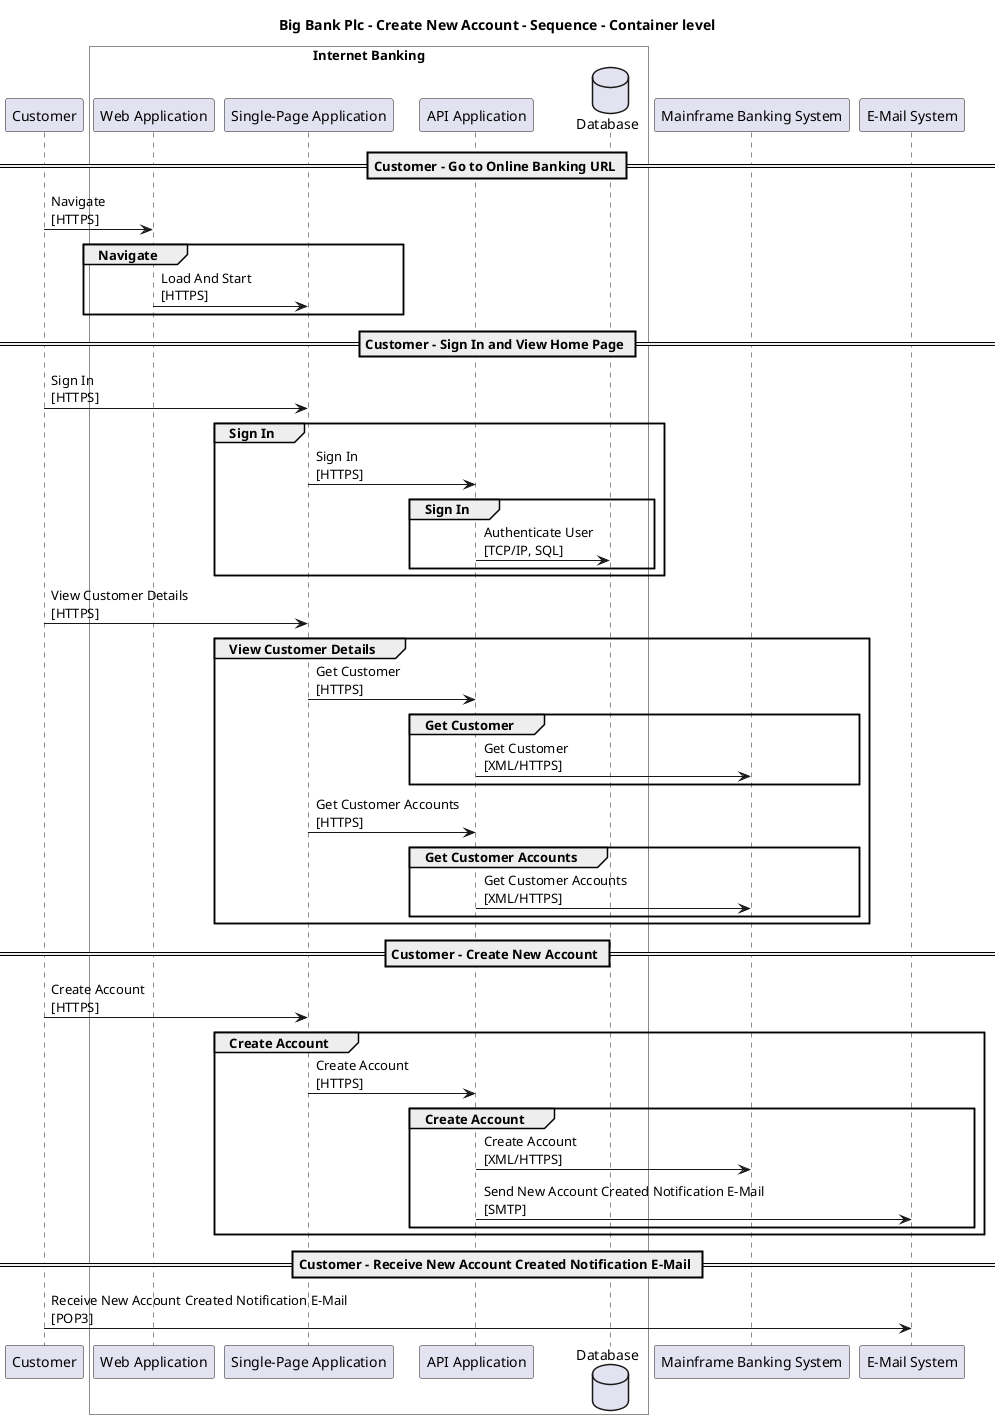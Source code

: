@startuml

title Big Bank Plc - Create New Account - Sequence - Container level

participant "Customer" as BigBankPlc.Actors.Customer

box "Internet Banking" #White
    participant "Web Application" as BigBankPlc.SoftwareSystems.InternetBanking.Containers.WebApplication
    participant "Single-Page Application" as BigBankPlc.SoftwareSystems.InternetBanking.Containers.SinglePageApp
    participant "API Application" as BigBankPlc.SoftwareSystems.InternetBanking.Containers.APIApplication
    database "Database" as BigBankPlc.SoftwareSystems.InternetBanking.Containers.Database
end box

participant "Mainframe Banking System" as BigBankPlc.SoftwareSystems.MainframeBankingSystem
participant "E-Mail System" as BigBankPlc.SoftwareSystems.EMailSystem

== Customer - Go to Online Banking URL ==
BigBankPlc.Actors.Customer -> BigBankPlc.SoftwareSystems.InternetBanking.Containers.WebApplication : Navigate\n[HTTPS]
group Navigate
BigBankPlc.SoftwareSystems.InternetBanking.Containers.WebApplication -> BigBankPlc.SoftwareSystems.InternetBanking.Containers.SinglePageApp : Load And Start\n[HTTPS]
end
== Customer - Sign In and View Home Page ==
BigBankPlc.Actors.Customer -> BigBankPlc.SoftwareSystems.InternetBanking.Containers.SinglePageApp : Sign In\n[HTTPS]
group Sign In
BigBankPlc.SoftwareSystems.InternetBanking.Containers.SinglePageApp -> BigBankPlc.SoftwareSystems.InternetBanking.Containers.APIApplication : Sign In\n[HTTPS]
group Sign In
BigBankPlc.SoftwareSystems.InternetBanking.Containers.APIApplication -> BigBankPlc.SoftwareSystems.InternetBanking.Containers.Database : Authenticate User\n[TCP/IP, SQL]
end
end
BigBankPlc.Actors.Customer -> BigBankPlc.SoftwareSystems.InternetBanking.Containers.SinglePageApp : View Customer Details\n[HTTPS]
group View Customer Details
BigBankPlc.SoftwareSystems.InternetBanking.Containers.SinglePageApp -> BigBankPlc.SoftwareSystems.InternetBanking.Containers.APIApplication : Get Customer\n[HTTPS]
group Get Customer
BigBankPlc.SoftwareSystems.InternetBanking.Containers.APIApplication -> BigBankPlc.SoftwareSystems.MainframeBankingSystem : Get Customer\n[XML/HTTPS]
end
BigBankPlc.SoftwareSystems.InternetBanking.Containers.SinglePageApp -> BigBankPlc.SoftwareSystems.InternetBanking.Containers.APIApplication : Get Customer Accounts\n[HTTPS]
group Get Customer Accounts
BigBankPlc.SoftwareSystems.InternetBanking.Containers.APIApplication -> BigBankPlc.SoftwareSystems.MainframeBankingSystem : Get Customer Accounts\n[XML/HTTPS]
end
end
== Customer - Create New Account ==
BigBankPlc.Actors.Customer -> BigBankPlc.SoftwareSystems.InternetBanking.Containers.SinglePageApp : Create Account\n[HTTPS]
group Create Account
BigBankPlc.SoftwareSystems.InternetBanking.Containers.SinglePageApp -> BigBankPlc.SoftwareSystems.InternetBanking.Containers.APIApplication : Create Account\n[HTTPS]
group Create Account
BigBankPlc.SoftwareSystems.InternetBanking.Containers.APIApplication -> BigBankPlc.SoftwareSystems.MainframeBankingSystem : Create Account\n[XML/HTTPS]
BigBankPlc.SoftwareSystems.InternetBanking.Containers.APIApplication -> BigBankPlc.SoftwareSystems.EMailSystem : Send New Account Created Notification E-Mail\n[SMTP]
end
end
== Customer - Receive New Account Created Notification E-Mail ==
BigBankPlc.Actors.Customer -> BigBankPlc.SoftwareSystems.EMailSystem : Receive New Account Created Notification E-Mail\n[POP3]


@enduml
